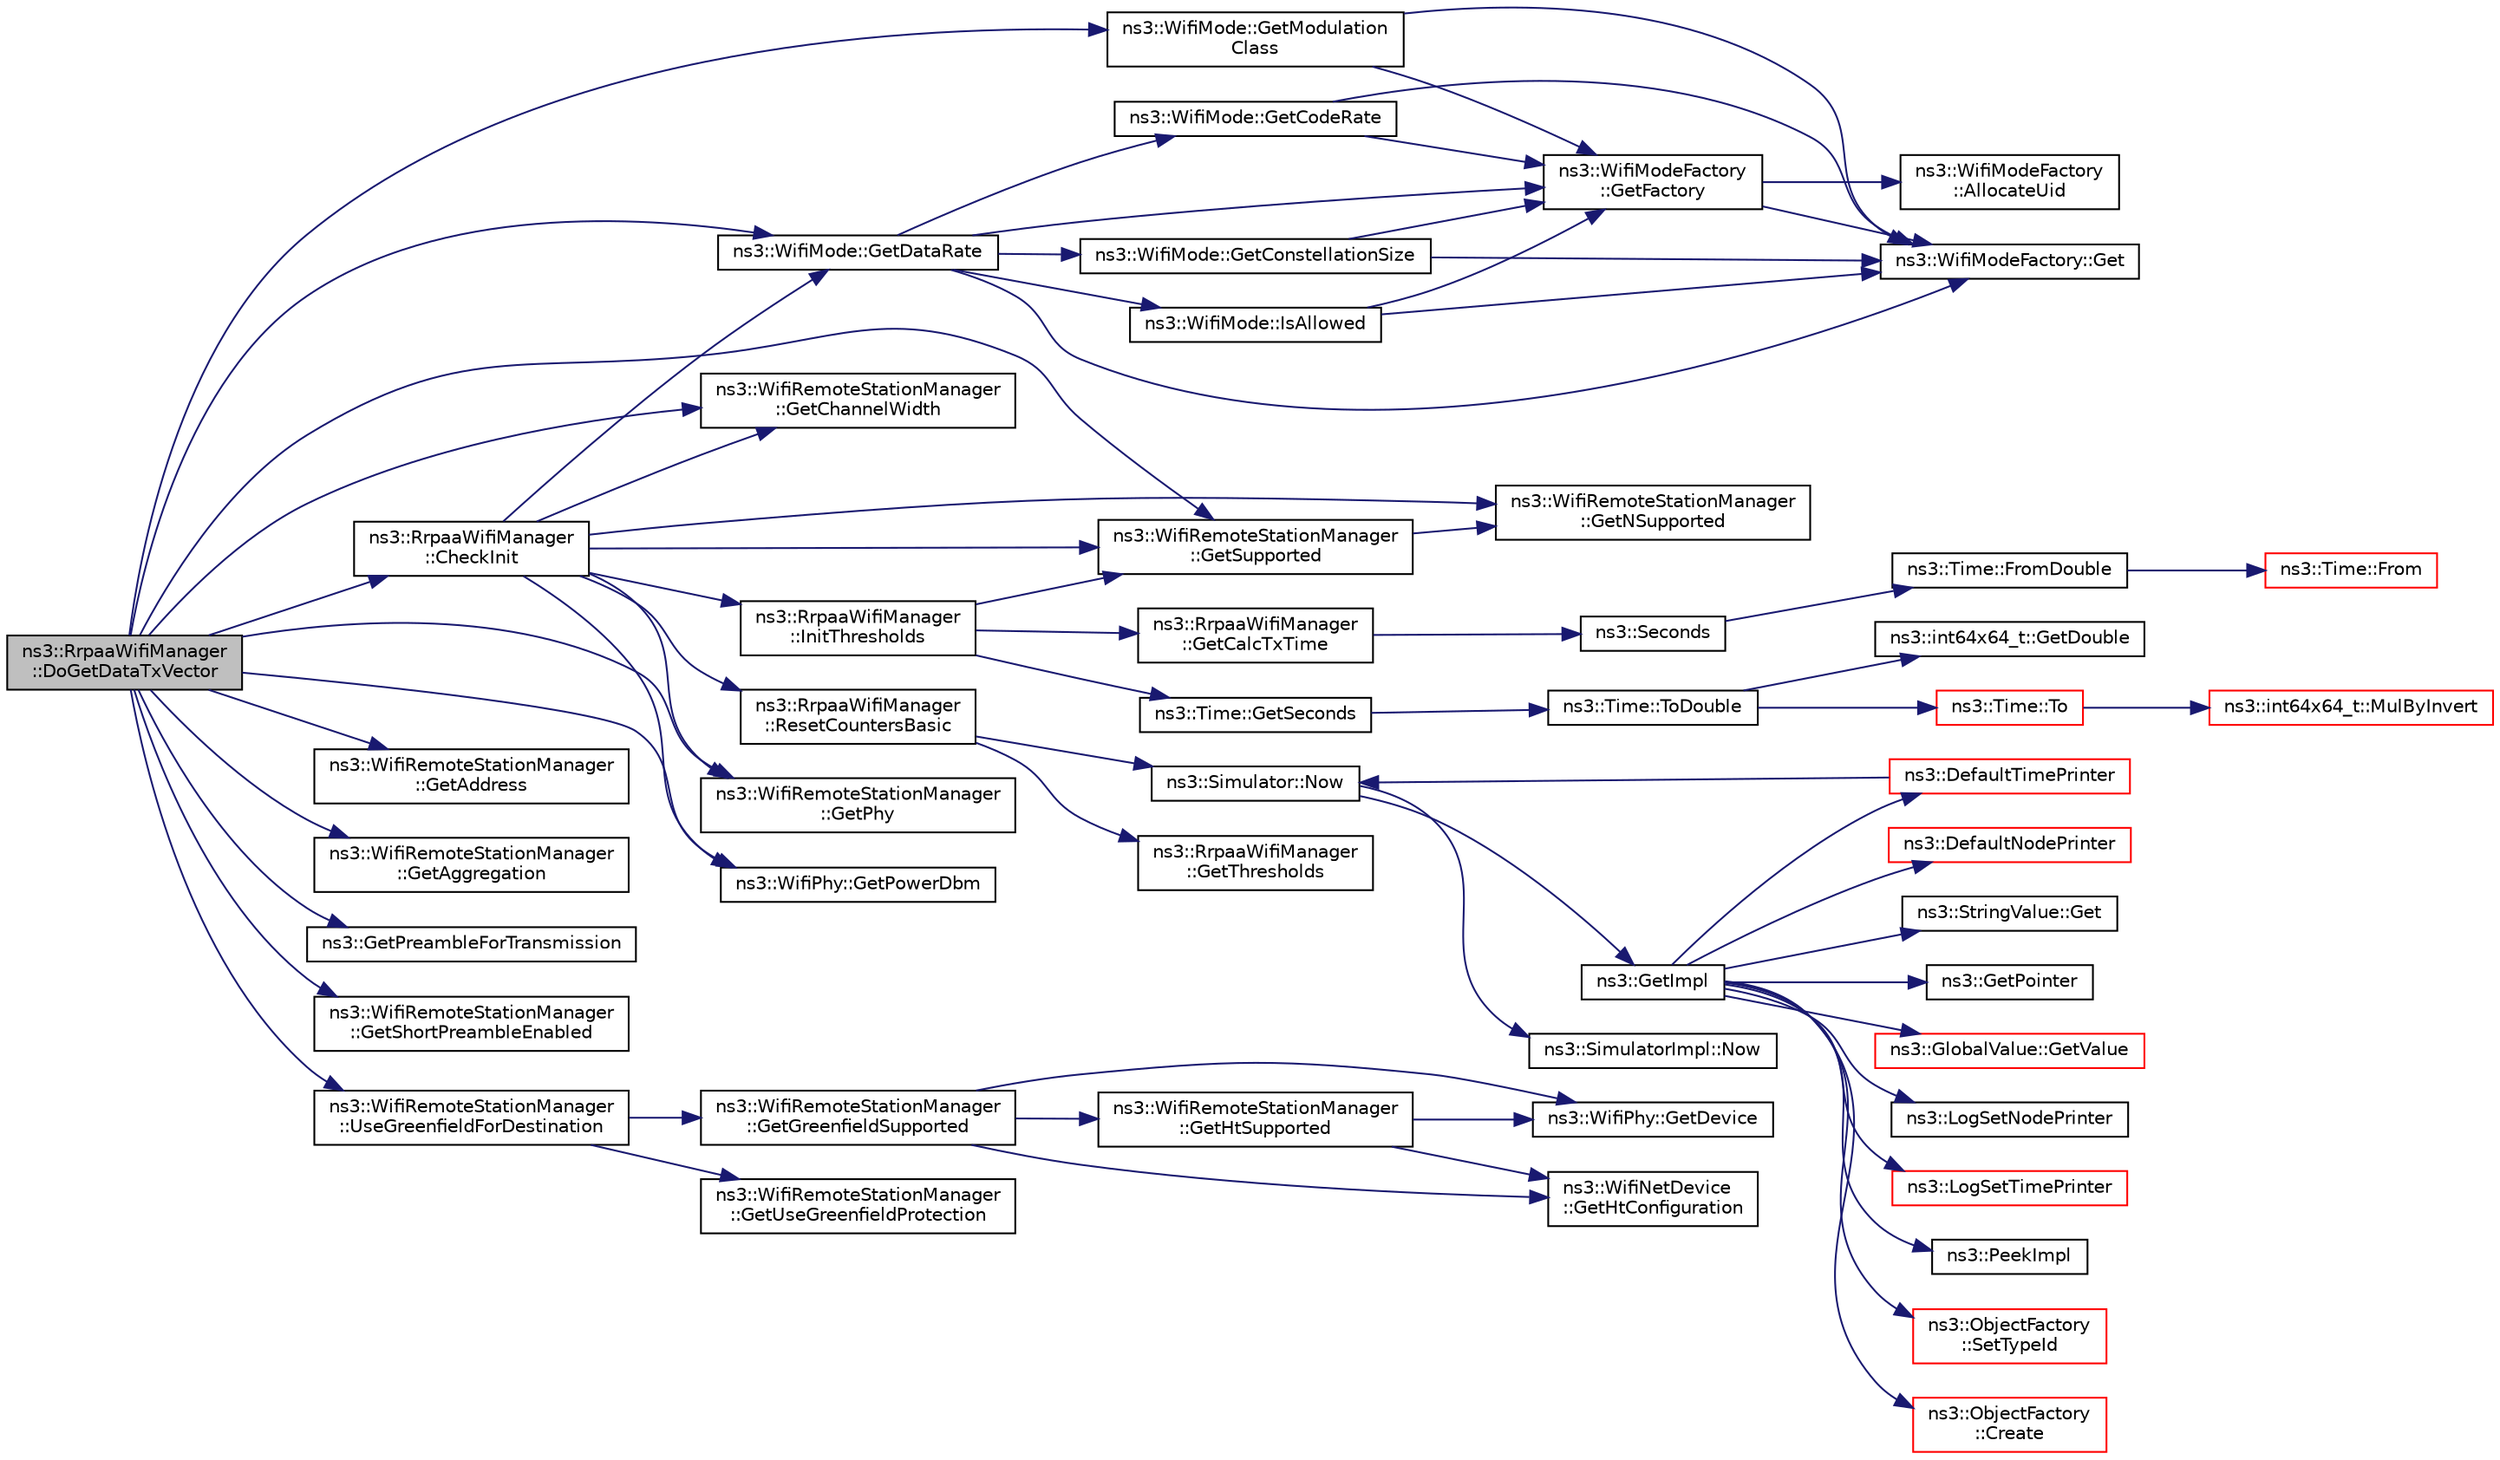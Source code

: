 digraph "ns3::RrpaaWifiManager::DoGetDataTxVector"
{
 // LATEX_PDF_SIZE
  edge [fontname="Helvetica",fontsize="10",labelfontname="Helvetica",labelfontsize="10"];
  node [fontname="Helvetica",fontsize="10",shape=record];
  rankdir="LR";
  Node1 [label="ns3::RrpaaWifiManager\l::DoGetDataTxVector",height=0.2,width=0.4,color="black", fillcolor="grey75", style="filled", fontcolor="black",tooltip=" "];
  Node1 -> Node2 [color="midnightblue",fontsize="10",style="solid",fontname="Helvetica"];
  Node2 [label="ns3::RrpaaWifiManager\l::CheckInit",height=0.2,width=0.4,color="black", fillcolor="white", style="filled",URL="$classns3_1_1_rrpaa_wifi_manager.html#a37fd1f9711566d9def5f31c966a89bb5",tooltip="Check for initializations."];
  Node2 -> Node3 [color="midnightblue",fontsize="10",style="solid",fontname="Helvetica"];
  Node3 [label="ns3::WifiRemoteStationManager\l::GetChannelWidth",height=0.2,width=0.4,color="black", fillcolor="white", style="filled",URL="$classns3_1_1_wifi_remote_station_manager.html#a2b5787163f54eb6edadf431c8f432545",tooltip="Return the channel width supported by the station."];
  Node2 -> Node4 [color="midnightblue",fontsize="10",style="solid",fontname="Helvetica"];
  Node4 [label="ns3::WifiMode::GetDataRate",height=0.2,width=0.4,color="black", fillcolor="white", style="filled",URL="$classns3_1_1_wifi_mode.html#ad90f36e733ceaf8c5771cfbda437e14f",tooltip=" "];
  Node4 -> Node5 [color="midnightblue",fontsize="10",style="solid",fontname="Helvetica"];
  Node5 [label="ns3::WifiModeFactory::Get",height=0.2,width=0.4,color="black", fillcolor="white", style="filled",URL="$classns3_1_1_wifi_mode_factory.html#a3086868810ff4347e31c63027726f544",tooltip="Return a WifiModeItem at the given UID index."];
  Node4 -> Node6 [color="midnightblue",fontsize="10",style="solid",fontname="Helvetica"];
  Node6 [label="ns3::WifiMode::GetCodeRate",height=0.2,width=0.4,color="black", fillcolor="white", style="filled",URL="$classns3_1_1_wifi_mode.html#abbbea987249a16c776803ba6e2ca9973",tooltip=" "];
  Node6 -> Node5 [color="midnightblue",fontsize="10",style="solid",fontname="Helvetica"];
  Node6 -> Node7 [color="midnightblue",fontsize="10",style="solid",fontname="Helvetica"];
  Node7 [label="ns3::WifiModeFactory\l::GetFactory",height=0.2,width=0.4,color="black", fillcolor="white", style="filled",URL="$classns3_1_1_wifi_mode_factory.html#a9c6f695d733355dee8d74bd1709868fc",tooltip="Return a WifiModeFactory."];
  Node7 -> Node8 [color="midnightblue",fontsize="10",style="solid",fontname="Helvetica"];
  Node8 [label="ns3::WifiModeFactory\l::AllocateUid",height=0.2,width=0.4,color="black", fillcolor="white", style="filled",URL="$classns3_1_1_wifi_mode_factory.html#a89a9c38617bd3f7be4a8919ce9675996",tooltip="Allocate a WifiModeItem from a given uniqueUid."];
  Node7 -> Node5 [color="midnightblue",fontsize="10",style="solid",fontname="Helvetica"];
  Node4 -> Node9 [color="midnightblue",fontsize="10",style="solid",fontname="Helvetica"];
  Node9 [label="ns3::WifiMode::GetConstellationSize",height=0.2,width=0.4,color="black", fillcolor="white", style="filled",URL="$classns3_1_1_wifi_mode.html#a1437871ae722c85d980a8af3ba522d39",tooltip=" "];
  Node9 -> Node5 [color="midnightblue",fontsize="10",style="solid",fontname="Helvetica"];
  Node9 -> Node7 [color="midnightblue",fontsize="10",style="solid",fontname="Helvetica"];
  Node4 -> Node7 [color="midnightblue",fontsize="10",style="solid",fontname="Helvetica"];
  Node4 -> Node10 [color="midnightblue",fontsize="10",style="solid",fontname="Helvetica"];
  Node10 [label="ns3::WifiMode::IsAllowed",height=0.2,width=0.4,color="black", fillcolor="white", style="filled",URL="$classns3_1_1_wifi_mode.html#ae92b3cca34abdd76211fe9fbf19a6c09",tooltip=" "];
  Node10 -> Node5 [color="midnightblue",fontsize="10",style="solid",fontname="Helvetica"];
  Node10 -> Node7 [color="midnightblue",fontsize="10",style="solid",fontname="Helvetica"];
  Node2 -> Node11 [color="midnightblue",fontsize="10",style="solid",fontname="Helvetica"];
  Node11 [label="ns3::WifiRemoteStationManager\l::GetNSupported",height=0.2,width=0.4,color="black", fillcolor="white", style="filled",URL="$classns3_1_1_wifi_remote_station_manager.html#a41c77586baf62914d464ef5c345411de",tooltip="Return the number of modes supported by the given station."];
  Node2 -> Node12 [color="midnightblue",fontsize="10",style="solid",fontname="Helvetica"];
  Node12 [label="ns3::WifiRemoteStationManager\l::GetPhy",height=0.2,width=0.4,color="black", fillcolor="white", style="filled",URL="$classns3_1_1_wifi_remote_station_manager.html#a3c27f0a1f9869f53f64173b762b8023e",tooltip="Return the WifiPhy."];
  Node2 -> Node13 [color="midnightblue",fontsize="10",style="solid",fontname="Helvetica"];
  Node13 [label="ns3::WifiPhy::GetPowerDbm",height=0.2,width=0.4,color="black", fillcolor="white", style="filled",URL="$classns3_1_1_wifi_phy.html#aa4be2d03be7a0d871f08e5e50d492a9d",tooltip="Get the power of the given power level in dBm."];
  Node2 -> Node14 [color="midnightblue",fontsize="10",style="solid",fontname="Helvetica"];
  Node14 [label="ns3::WifiRemoteStationManager\l::GetSupported",height=0.2,width=0.4,color="black", fillcolor="white", style="filled",URL="$classns3_1_1_wifi_remote_station_manager.html#adb9e17ee35ce1e5d390c460c48a6a19d",tooltip="Return whether mode associated with the specified station at the specified index."];
  Node14 -> Node11 [color="midnightblue",fontsize="10",style="solid",fontname="Helvetica"];
  Node2 -> Node15 [color="midnightblue",fontsize="10",style="solid",fontname="Helvetica"];
  Node15 [label="ns3::RrpaaWifiManager\l::InitThresholds",height=0.2,width=0.4,color="black", fillcolor="white", style="filled",URL="$classns3_1_1_rrpaa_wifi_manager.html#aec4722912f34f11418471ba80d37f3d2",tooltip="Initialize the thresholds internal list for the given station."];
  Node15 -> Node16 [color="midnightblue",fontsize="10",style="solid",fontname="Helvetica"];
  Node16 [label="ns3::RrpaaWifiManager\l::GetCalcTxTime",height=0.2,width=0.4,color="black", fillcolor="white", style="filled",URL="$classns3_1_1_rrpaa_wifi_manager.html#ac6683736a307d16f2d400721ba60bac7",tooltip="Get the estimated TxTime of a packet with a given mode."];
  Node16 -> Node17 [color="midnightblue",fontsize="10",style="solid",fontname="Helvetica"];
  Node17 [label="ns3::Seconds",height=0.2,width=0.4,color="black", fillcolor="white", style="filled",URL="$group__timecivil.html#ga33c34b816f8ff6628e33d5c8e9713b9e",tooltip="Construct a Time in the indicated unit."];
  Node17 -> Node18 [color="midnightblue",fontsize="10",style="solid",fontname="Helvetica"];
  Node18 [label="ns3::Time::FromDouble",height=0.2,width=0.4,color="black", fillcolor="white", style="filled",URL="$classns3_1_1_time.html#a60e845f4a74e62495b86356afe604cb4",tooltip="Create a Time equal to value in unit unit."];
  Node18 -> Node19 [color="midnightblue",fontsize="10",style="solid",fontname="Helvetica"];
  Node19 [label="ns3::Time::From",height=0.2,width=0.4,color="red", fillcolor="white", style="filled",URL="$classns3_1_1_time.html#a34e4acc13d0e08cc8cb9cd3b838b9baf",tooltip="Create a Time in the current unit."];
  Node15 -> Node23 [color="midnightblue",fontsize="10",style="solid",fontname="Helvetica"];
  Node23 [label="ns3::Time::GetSeconds",height=0.2,width=0.4,color="black", fillcolor="white", style="filled",URL="$classns3_1_1_time.html#a27cb7c22324e0447740929b024dbeb66",tooltip="Get an approximation of the time stored in this instance in the indicated unit."];
  Node23 -> Node24 [color="midnightblue",fontsize="10",style="solid",fontname="Helvetica"];
  Node24 [label="ns3::Time::ToDouble",height=0.2,width=0.4,color="black", fillcolor="white", style="filled",URL="$classns3_1_1_time.html#a1f1f3acb86e4ed17643ef4a9ed1564fe",tooltip="Get the Time value expressed in a particular unit."];
  Node24 -> Node25 [color="midnightblue",fontsize="10",style="solid",fontname="Helvetica"];
  Node25 [label="ns3::int64x64_t::GetDouble",height=0.2,width=0.4,color="black", fillcolor="white", style="filled",URL="$classns3_1_1int64x64__t.html#ad4fd5a21e426f206aca10112cf5f4948",tooltip="Get this value as a double."];
  Node24 -> Node26 [color="midnightblue",fontsize="10",style="solid",fontname="Helvetica"];
  Node26 [label="ns3::Time::To",height=0.2,width=0.4,color="red", fillcolor="white", style="filled",URL="$classns3_1_1_time.html#a0d851a1d99e3bc29625cc91cbf15e039",tooltip="Get the Time value expressed in a particular unit."];
  Node26 -> Node27 [color="midnightblue",fontsize="10",style="solid",fontname="Helvetica"];
  Node27 [label="ns3::int64x64_t::MulByInvert",height=0.2,width=0.4,color="red", fillcolor="white", style="filled",URL="$classns3_1_1int64x64__t.html#a57c020ccad8624bebf8f1ab8f6bb1e6e",tooltip="Multiply this value by a Q0.128 value, presumably representing an inverse, completing a division oper..."];
  Node15 -> Node14 [color="midnightblue",fontsize="10",style="solid",fontname="Helvetica"];
  Node2 -> Node32 [color="midnightblue",fontsize="10",style="solid",fontname="Helvetica"];
  Node32 [label="ns3::RrpaaWifiManager\l::ResetCountersBasic",height=0.2,width=0.4,color="black", fillcolor="white", style="filled",URL="$classns3_1_1_rrpaa_wifi_manager.html#a09b0daa8aa5414f393f6b8fb2a3043ca",tooltip="Reset the counters of the given station."];
  Node32 -> Node33 [color="midnightblue",fontsize="10",style="solid",fontname="Helvetica"];
  Node33 [label="ns3::RrpaaWifiManager\l::GetThresholds",height=0.2,width=0.4,color="black", fillcolor="white", style="filled",URL="$classns3_1_1_rrpaa_wifi_manager.html#aa3267ad7d548db0e2e7441370fed0d6e",tooltip="Get the thresholds for the given station and mode."];
  Node32 -> Node34 [color="midnightblue",fontsize="10",style="solid",fontname="Helvetica"];
  Node34 [label="ns3::Simulator::Now",height=0.2,width=0.4,color="black", fillcolor="white", style="filled",URL="$classns3_1_1_simulator.html#ac3178fa975b419f7875e7105be122800",tooltip="Return the current simulation virtual time."];
  Node34 -> Node35 [color="midnightblue",fontsize="10",style="solid",fontname="Helvetica"];
  Node35 [label="ns3::GetImpl",height=0.2,width=0.4,color="black", fillcolor="white", style="filled",URL="$group__simulator.html#ga42eb4eddad41528d4d99794a3dae3fd0",tooltip="Get the SimulatorImpl singleton."];
  Node35 -> Node36 [color="midnightblue",fontsize="10",style="solid",fontname="Helvetica"];
  Node36 [label="ns3::ObjectFactory\l::Create",height=0.2,width=0.4,color="red", fillcolor="white", style="filled",URL="$classns3_1_1_object_factory.html#a52eda277f4aaab54266134ba48102ad7",tooltip="Create an Object instance of the configured TypeId."];
  Node35 -> Node66 [color="midnightblue",fontsize="10",style="solid",fontname="Helvetica"];
  Node66 [label="ns3::DefaultNodePrinter",height=0.2,width=0.4,color="red", fillcolor="white", style="filled",URL="$group__logging.html#gac4c06cbbed12229d85991ced145f6be2",tooltip="Default node id printer implementation."];
  Node35 -> Node69 [color="midnightblue",fontsize="10",style="solid",fontname="Helvetica"];
  Node69 [label="ns3::DefaultTimePrinter",height=0.2,width=0.4,color="red", fillcolor="white", style="filled",URL="$namespacens3.html#ae01c3c7786b644dfb8a0bb8f1201b269",tooltip="Default Time printer."];
  Node69 -> Node34 [color="midnightblue",fontsize="10",style="solid",fontname="Helvetica"];
  Node35 -> Node72 [color="midnightblue",fontsize="10",style="solid",fontname="Helvetica"];
  Node72 [label="ns3::StringValue::Get",height=0.2,width=0.4,color="black", fillcolor="white", style="filled",URL="$classns3_1_1_string_value.html#a6f208c2778fe1c7882e5cb429b8326ae",tooltip=" "];
  Node35 -> Node73 [color="midnightblue",fontsize="10",style="solid",fontname="Helvetica"];
  Node73 [label="ns3::GetPointer",height=0.2,width=0.4,color="black", fillcolor="white", style="filled",URL="$namespacens3.html#ab4e173cdfd43d17c1a40d5348510a670",tooltip=" "];
  Node35 -> Node74 [color="midnightblue",fontsize="10",style="solid",fontname="Helvetica"];
  Node74 [label="ns3::GlobalValue::GetValue",height=0.2,width=0.4,color="red", fillcolor="white", style="filled",URL="$classns3_1_1_global_value.html#a48a99242193fb69609a17332733e8600",tooltip="Get the value."];
  Node35 -> Node76 [color="midnightblue",fontsize="10",style="solid",fontname="Helvetica"];
  Node76 [label="ns3::LogSetNodePrinter",height=0.2,width=0.4,color="black", fillcolor="white", style="filled",URL="$namespacens3.html#aebac73305345f2e2803fdeb102a7705e",tooltip="Set the LogNodePrinter function to be used to prepend log messages with the node id."];
  Node35 -> Node77 [color="midnightblue",fontsize="10",style="solid",fontname="Helvetica"];
  Node77 [label="ns3::LogSetTimePrinter",height=0.2,width=0.4,color="red", fillcolor="white", style="filled",URL="$namespacens3.html#a46cd76678f7da29799d1b41994e12ec1",tooltip="Set the TimePrinter function to be used to prepend log messages with the simulation time."];
  Node35 -> Node82 [color="midnightblue",fontsize="10",style="solid",fontname="Helvetica"];
  Node82 [label="ns3::PeekImpl",height=0.2,width=0.4,color="black", fillcolor="white", style="filled",URL="$group__simulator.html#ga233c5c38de117e4e4a5a9cd168694792",tooltip="Get the static SimulatorImpl instance."];
  Node35 -> Node83 [color="midnightblue",fontsize="10",style="solid",fontname="Helvetica"];
  Node83 [label="ns3::ObjectFactory\l::SetTypeId",height=0.2,width=0.4,color="red", fillcolor="white", style="filled",URL="$classns3_1_1_object_factory.html#a77dcd099064038a1eb7a6b8251229ec3",tooltip="Set the TypeId of the Objects to be created by this factory."];
  Node34 -> Node84 [color="midnightblue",fontsize="10",style="solid",fontname="Helvetica"];
  Node84 [label="ns3::SimulatorImpl::Now",height=0.2,width=0.4,color="black", fillcolor="white", style="filled",URL="$classns3_1_1_simulator_impl.html#aa516c50060846adc6fd316e83ef0797c",tooltip="Return the current simulation virtual time."];
  Node1 -> Node85 [color="midnightblue",fontsize="10",style="solid",fontname="Helvetica"];
  Node85 [label="ns3::WifiRemoteStationManager\l::GetAddress",height=0.2,width=0.4,color="black", fillcolor="white", style="filled",URL="$classns3_1_1_wifi_remote_station_manager.html#ab6105bbec65067a7c1cde4b7e6c19694",tooltip="Return the address of the station."];
  Node1 -> Node86 [color="midnightblue",fontsize="10",style="solid",fontname="Helvetica"];
  Node86 [label="ns3::WifiRemoteStationManager\l::GetAggregation",height=0.2,width=0.4,color="black", fillcolor="white", style="filled",URL="$classns3_1_1_wifi_remote_station_manager.html#a8745884fd4bdb172a37991f5535f670f",tooltip="Return whether the given station supports A-MPDU."];
  Node1 -> Node3 [color="midnightblue",fontsize="10",style="solid",fontname="Helvetica"];
  Node1 -> Node4 [color="midnightblue",fontsize="10",style="solid",fontname="Helvetica"];
  Node1 -> Node87 [color="midnightblue",fontsize="10",style="solid",fontname="Helvetica"];
  Node87 [label="ns3::WifiMode::GetModulation\lClass",height=0.2,width=0.4,color="black", fillcolor="white", style="filled",URL="$classns3_1_1_wifi_mode.html#a67e1664cac501221b63a2be307184cc9",tooltip=" "];
  Node87 -> Node5 [color="midnightblue",fontsize="10",style="solid",fontname="Helvetica"];
  Node87 -> Node7 [color="midnightblue",fontsize="10",style="solid",fontname="Helvetica"];
  Node1 -> Node12 [color="midnightblue",fontsize="10",style="solid",fontname="Helvetica"];
  Node1 -> Node13 [color="midnightblue",fontsize="10",style="solid",fontname="Helvetica"];
  Node1 -> Node88 [color="midnightblue",fontsize="10",style="solid",fontname="Helvetica"];
  Node88 [label="ns3::GetPreambleForTransmission",height=0.2,width=0.4,color="black", fillcolor="white", style="filled",URL="$namespacens3.html#ae180410a6fd89fcc32fd0f720b1c0a40",tooltip="Return the preamble to be used for the transmission."];
  Node1 -> Node89 [color="midnightblue",fontsize="10",style="solid",fontname="Helvetica"];
  Node89 [label="ns3::WifiRemoteStationManager\l::GetShortPreambleEnabled",height=0.2,width=0.4,color="black", fillcolor="white", style="filled",URL="$classns3_1_1_wifi_remote_station_manager.html#a9864b09190adb8e2b0c2d3658eacc6ce",tooltip="Return whether the device uses short PHY preambles."];
  Node1 -> Node14 [color="midnightblue",fontsize="10",style="solid",fontname="Helvetica"];
  Node1 -> Node90 [color="midnightblue",fontsize="10",style="solid",fontname="Helvetica"];
  Node90 [label="ns3::WifiRemoteStationManager\l::UseGreenfieldForDestination",height=0.2,width=0.4,color="black", fillcolor="white", style="filled",URL="$classns3_1_1_wifi_remote_station_manager.html#ad0838e2b79a382cf65f68b7cde8ec608",tooltip=" "];
  Node90 -> Node91 [color="midnightblue",fontsize="10",style="solid",fontname="Helvetica"];
  Node91 [label="ns3::WifiRemoteStationManager\l::GetGreenfieldSupported",height=0.2,width=0.4,color="black", fillcolor="white", style="filled",URL="$classns3_1_1_wifi_remote_station_manager.html#a3b4548baccd2f1a39a0415a3099396bb",tooltip="Return whether the device has HT Greenfield support enabled."];
  Node91 -> Node92 [color="midnightblue",fontsize="10",style="solid",fontname="Helvetica"];
  Node92 [label="ns3::WifiPhy::GetDevice",height=0.2,width=0.4,color="black", fillcolor="white", style="filled",URL="$classns3_1_1_wifi_phy.html#adf2fa40dcba4e52e9bc67c6ffc819170",tooltip="Return the device this PHY is associated with."];
  Node91 -> Node93 [color="midnightblue",fontsize="10",style="solid",fontname="Helvetica"];
  Node93 [label="ns3::WifiNetDevice\l::GetHtConfiguration",height=0.2,width=0.4,color="black", fillcolor="white", style="filled",URL="$classns3_1_1_wifi_net_device.html#a20c98121e79afae35d03d9f5a3fa4ce8",tooltip=" "];
  Node91 -> Node94 [color="midnightblue",fontsize="10",style="solid",fontname="Helvetica"];
  Node94 [label="ns3::WifiRemoteStationManager\l::GetHtSupported",height=0.2,width=0.4,color="black", fillcolor="white", style="filled",URL="$classns3_1_1_wifi_remote_station_manager.html#ae2d1200da0ec74745ef9b496f9c0251f",tooltip="Return whether the device has HT capability support enabled."];
  Node94 -> Node92 [color="midnightblue",fontsize="10",style="solid",fontname="Helvetica"];
  Node94 -> Node93 [color="midnightblue",fontsize="10",style="solid",fontname="Helvetica"];
  Node90 -> Node95 [color="midnightblue",fontsize="10",style="solid",fontname="Helvetica"];
  Node95 [label="ns3::WifiRemoteStationManager\l::GetUseGreenfieldProtection",height=0.2,width=0.4,color="black", fillcolor="white", style="filled",URL="$classns3_1_1_wifi_remote_station_manager.html#ac609ee5b3aec8145619897c0490b1527",tooltip="Return whether protection for stations that do not support HT Greenfield format is enabled."];
}
